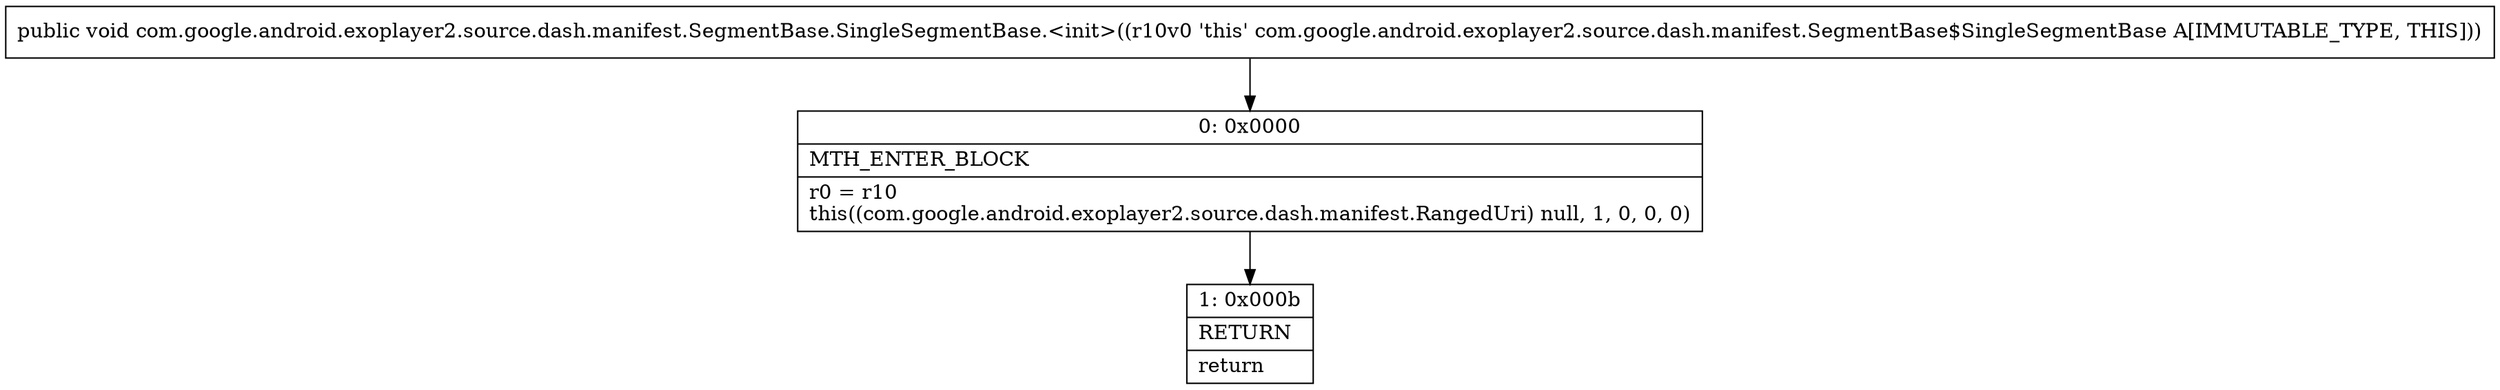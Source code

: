 digraph "CFG forcom.google.android.exoplayer2.source.dash.manifest.SegmentBase.SingleSegmentBase.\<init\>()V" {
Node_0 [shape=record,label="{0\:\ 0x0000|MTH_ENTER_BLOCK\l|r0 = r10\lthis((com.google.android.exoplayer2.source.dash.manifest.RangedUri) null, 1, 0, 0, 0)\l}"];
Node_1 [shape=record,label="{1\:\ 0x000b|RETURN\l|return\l}"];
MethodNode[shape=record,label="{public void com.google.android.exoplayer2.source.dash.manifest.SegmentBase.SingleSegmentBase.\<init\>((r10v0 'this' com.google.android.exoplayer2.source.dash.manifest.SegmentBase$SingleSegmentBase A[IMMUTABLE_TYPE, THIS])) }"];
MethodNode -> Node_0;
Node_0 -> Node_1;
}

